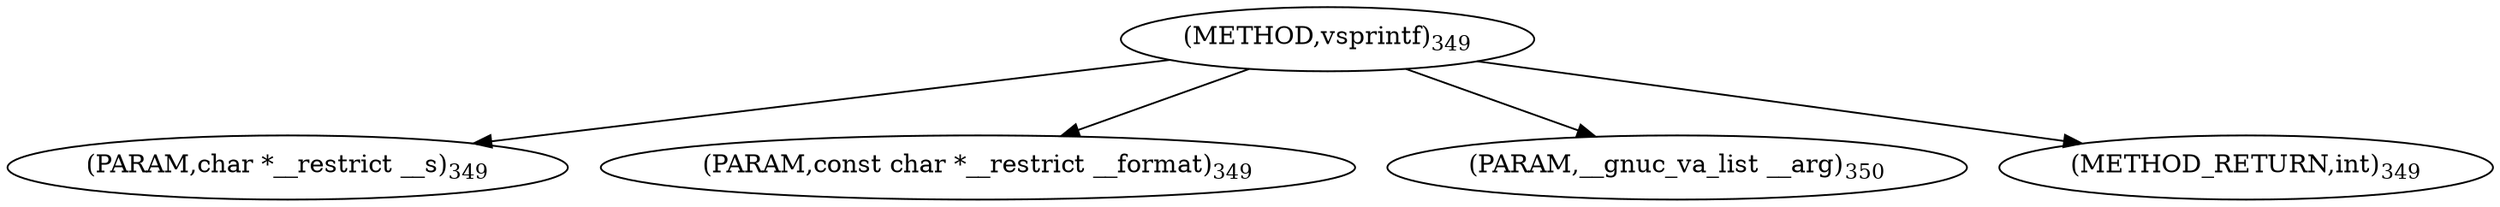 digraph "vsprintf" {  
"2549" [label = <(METHOD,vsprintf)<SUB>349</SUB>> ]
"2550" [label = <(PARAM,char *__restrict __s)<SUB>349</SUB>> ]
"2551" [label = <(PARAM,const char *__restrict __format)<SUB>349</SUB>> ]
"2552" [label = <(PARAM,__gnuc_va_list __arg)<SUB>350</SUB>> ]
"2553" [label = <(METHOD_RETURN,int)<SUB>349</SUB>> ]
  "2549" -> "2550" 
  "2549" -> "2551" 
  "2549" -> "2552" 
  "2549" -> "2553" 
}
